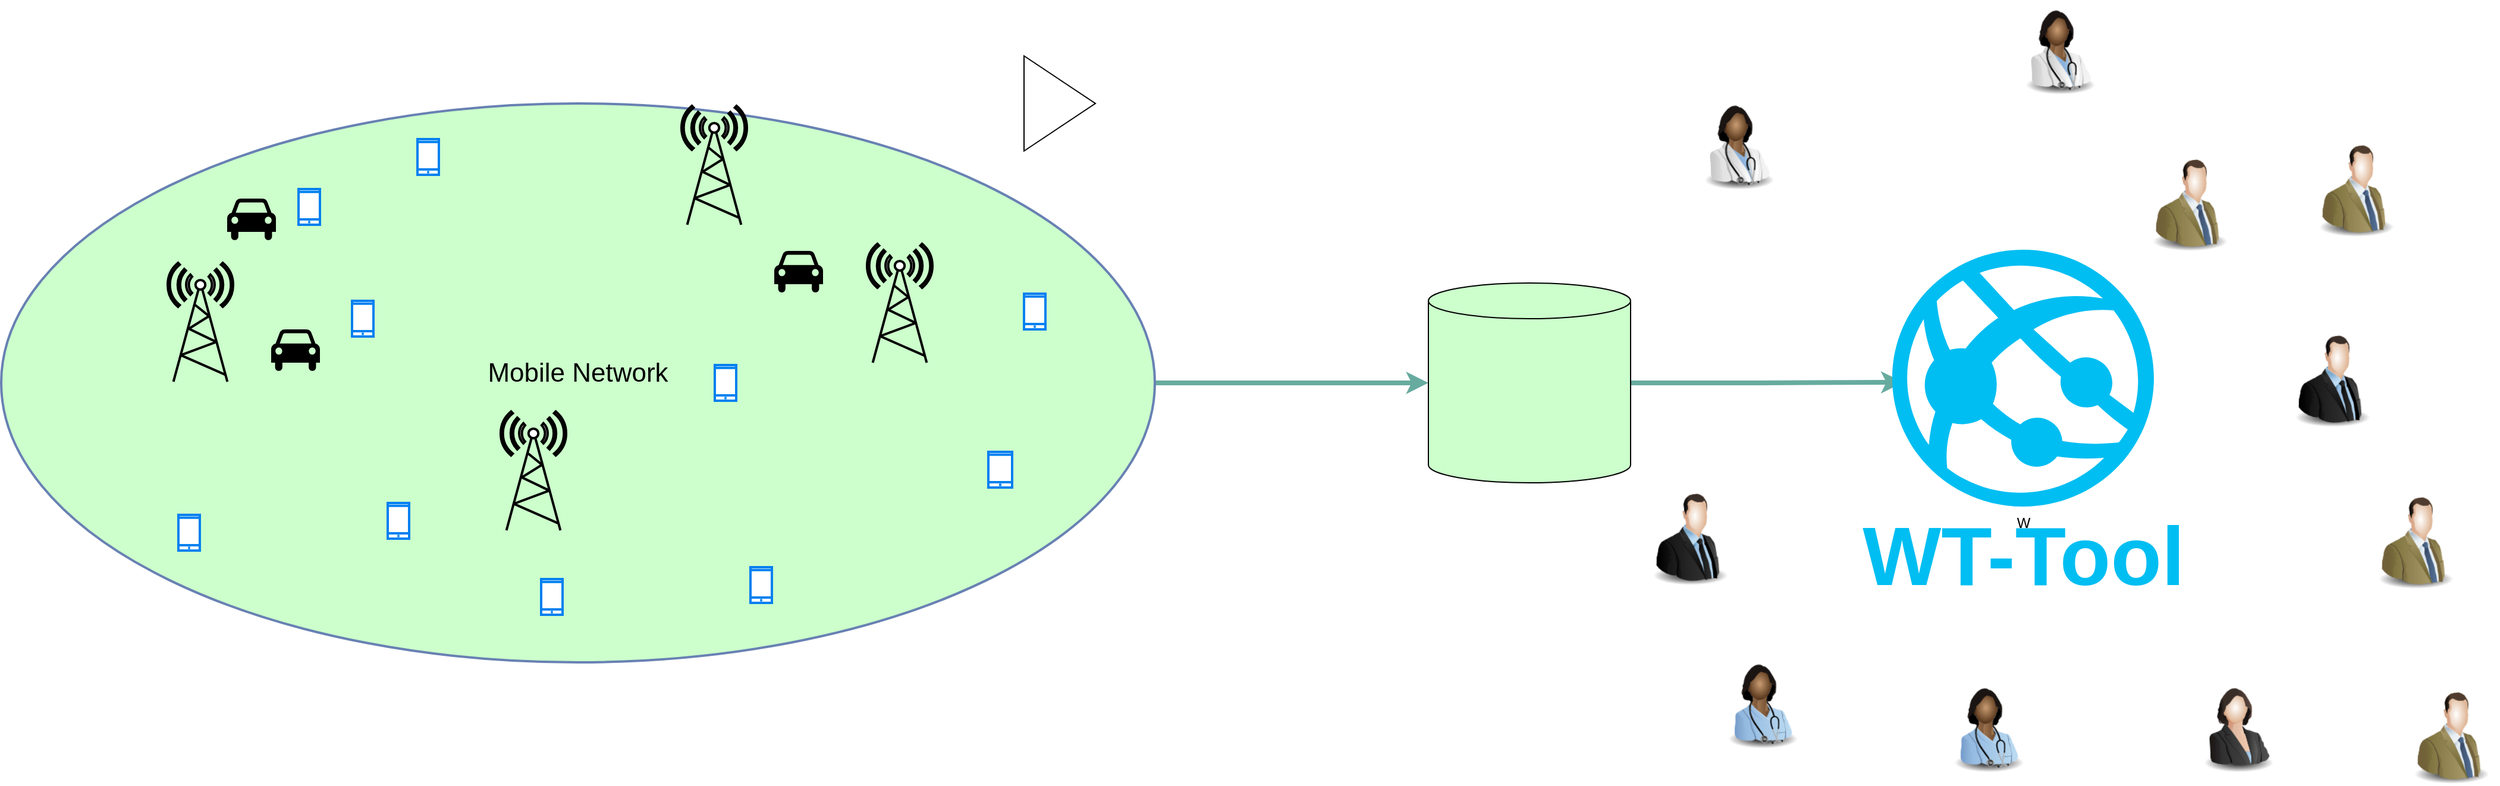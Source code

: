 <mxfile version="20.3.0" type="github">
  <diagram name="Page-1" id="80d4a630-b321-0f5e-ff81-c5a36ef4752d">
    <mxGraphModel dx="2632" dy="914" grid="1" gridSize="10" guides="1" tooltips="1" connect="1" arrows="1" fold="1" page="1" pageScale="1" pageWidth="1100" pageHeight="850" background="none" math="0" shadow="0">
      <root>
        <mxCell id="0" />
        <mxCell id="1" parent="0" />
        <mxCell id="GZACVESqMo_zAuzx1Ram-51" style="edgeStyle=orthogonalEdgeStyle;rounded=0;orthogonalLoop=1;jettySize=auto;html=1;fontSize=80;strokeWidth=4;strokeColor=#67AB9F;" edge="1" parent="1" source="5c82df7aa0dc6260-14" target="GZACVESqMo_zAuzx1Ram-33">
          <mxGeometry relative="1" as="geometry" />
        </mxCell>
        <mxCell id="5c82df7aa0dc6260-14" value="Mobile Network" style="ellipse;whiteSpace=wrap;html=1;rounded=1;shadow=0;comic=0;labelBackgroundColor=none;strokeColor=#6881B3;strokeWidth=2;fillColor=#CCFFCC;fontFamily=Helvetica;fontSize=22;fontColor=#000000;verticalAlign=middle;gradientColor=none;gradientDirection=north;spacingBottom=17;" parent="1" vertex="1">
          <mxGeometry x="-1050" y="117" width="970" height="470" as="geometry" />
        </mxCell>
        <mxCell id="5c82df7aa0dc6260-1" value="" style="fontColor=#0066CC;verticalAlign=top;verticalLabelPosition=bottom;labelPosition=center;align=center;html=1;fillColor=#FFFFFF;strokeColor=#000000;gradientColor=none;gradientDirection=north;strokeWidth=2;shape=mxgraph.networks.radio_tower;rounded=1;shadow=0;comic=0;labelBackgroundColor=none;" parent="1" vertex="1">
          <mxGeometry x="-322" y="235" width="55" height="100" as="geometry" />
        </mxCell>
        <mxCell id="5c82df7aa0dc6260-2" value="" style="fontColor=#0066CC;verticalAlign=top;verticalLabelPosition=bottom;labelPosition=center;align=center;html=1;fillColor=#FFFFFF;strokeColor=#000000;gradientColor=none;gradientDirection=north;strokeWidth=2;shape=mxgraph.networks.radio_tower;rounded=1;shadow=0;comic=0;labelBackgroundColor=none;" parent="1" vertex="1">
          <mxGeometry x="-478" y="119" width="55" height="100" as="geometry" />
        </mxCell>
        <mxCell id="5c82df7aa0dc6260-3" value="" style="fontColor=#0066CC;verticalAlign=top;verticalLabelPosition=bottom;labelPosition=center;align=center;html=1;fillColor=#FFFFFF;strokeColor=#000000;gradientColor=none;gradientDirection=north;strokeWidth=2;shape=mxgraph.networks.radio_tower;rounded=1;shadow=0;comic=0;labelBackgroundColor=none;" parent="1" vertex="1">
          <mxGeometry x="-910" y="251" width="55" height="100" as="geometry" />
        </mxCell>
        <mxCell id="5c82df7aa0dc6260-4" value="" style="fontColor=#0066CC;verticalAlign=top;verticalLabelPosition=bottom;labelPosition=center;align=center;html=1;fillColor=#FFFFFF;strokeColor=#000000;gradientColor=none;gradientDirection=north;strokeWidth=2;shape=mxgraph.networks.radio_tower;rounded=1;shadow=0;comic=0;labelBackgroundColor=none;" parent="1" vertex="1">
          <mxGeometry x="-630" y="376" width="55" height="100" as="geometry" />
        </mxCell>
        <mxCell id="5c82df7aa0dc6260-64" value="" style="shape=image;html=1;verticalAlign=top;verticalLabelPosition=bottom;labelBackgroundColor=#ffffff;imageAspect=0;aspect=fixed;image=https://cdn0.iconfinder.com/data/icons/fatcow/32x32/tree.png;rounded=1;shadow=0;comic=0;strokeColor=#6881B3;strokeWidth=2;fillColor=#CCFFCC;fontColor=#0066CC;" parent="1" vertex="1">
          <mxGeometry x="-575" y="226" width="32" height="32" as="geometry" />
        </mxCell>
        <mxCell id="5c82df7aa0dc6260-65" value="" style="shape=image;html=1;verticalAlign=top;verticalLabelPosition=bottom;labelBackgroundColor=#ffffff;imageAspect=0;aspect=fixed;image=https://cdn0.iconfinder.com/data/icons/fatcow/32x32/tree.png;rounded=1;shadow=0;comic=0;strokeColor=#6881B3;strokeWidth=2;fillColor=#CCFFCC;fontColor=#0066CC;" parent="1" vertex="1">
          <mxGeometry x="-670" y="219" width="32" height="32" as="geometry" />
        </mxCell>
        <mxCell id="5c82df7aa0dc6260-66" value="" style="shape=image;html=1;verticalAlign=top;verticalLabelPosition=bottom;labelBackgroundColor=#ffffff;imageAspect=0;aspect=fixed;image=https://cdn0.iconfinder.com/data/icons/fatcow/32x32/tree.png;rounded=1;shadow=0;comic=0;strokeColor=#6881B3;strokeWidth=2;fillColor=#CCFFCC;fontColor=#0066CC;" parent="1" vertex="1">
          <mxGeometry x="-660" y="229" width="32" height="32" as="geometry" />
        </mxCell>
        <mxCell id="5c82df7aa0dc6260-67" value="" style="shape=image;html=1;verticalAlign=top;verticalLabelPosition=bottom;labelBackgroundColor=#ffffff;imageAspect=0;aspect=fixed;image=https://cdn0.iconfinder.com/data/icons/fatcow/32x32/tree.png;rounded=1;shadow=0;comic=0;strokeColor=#6881B3;strokeWidth=2;fillColor=#CCFFCC;fontColor=#0066CC;" parent="1" vertex="1">
          <mxGeometry x="-628" y="251" width="32" height="32" as="geometry" />
        </mxCell>
        <mxCell id="5c82df7aa0dc6260-68" value="" style="shape=image;html=1;verticalAlign=top;verticalLabelPosition=bottom;labelBackgroundColor=#ffffff;imageAspect=0;aspect=fixed;image=https://cdn0.iconfinder.com/data/icons/fatcow/32x32/tree.png;rounded=1;shadow=0;comic=0;strokeColor=#6881B3;strokeWidth=2;fillColor=#CCFFCC;fontColor=#0066CC;" parent="1" vertex="1">
          <mxGeometry x="-820" y="407" width="32" height="32" as="geometry" />
        </mxCell>
        <mxCell id="5c82df7aa0dc6260-69" value="" style="shape=image;html=1;verticalAlign=top;verticalLabelPosition=bottom;labelBackgroundColor=#ffffff;imageAspect=0;aspect=fixed;image=https://cdn0.iconfinder.com/data/icons/fatcow/32x32/tree.png;rounded=1;shadow=0;comic=0;strokeColor=#6881B3;strokeWidth=2;fillColor=#CCFFCC;fontColor=#0066CC;" parent="1" vertex="1">
          <mxGeometry x="-770" y="383" width="32" height="32" as="geometry" />
        </mxCell>
        <mxCell id="5c82df7aa0dc6260-70" value="" style="shape=image;html=1;verticalAlign=top;verticalLabelPosition=bottom;labelBackgroundColor=#ffffff;imageAspect=0;aspect=fixed;image=https://cdn0.iconfinder.com/data/icons/fatcow/32x32/tree.png;rounded=1;shadow=0;comic=0;strokeColor=#6881B3;strokeWidth=2;fillColor=#CCFFCC;fontColor=#0066CC;" parent="1" vertex="1">
          <mxGeometry x="-786" y="410" width="32" height="32" as="geometry" />
        </mxCell>
        <mxCell id="5c82df7aa0dc6260-71" value="" style="shape=image;html=1;verticalAlign=top;verticalLabelPosition=bottom;labelBackgroundColor=#ffffff;imageAspect=0;aspect=fixed;image=https://cdn0.iconfinder.com/data/icons/fatcow/32x32/tree.png;rounded=1;shadow=0;comic=0;strokeColor=#6881B3;strokeWidth=2;fillColor=#CCFFCC;fontColor=#0066CC;" parent="1" vertex="1">
          <mxGeometry x="-754" y="401" width="32" height="32" as="geometry" />
        </mxCell>
        <mxCell id="5c82df7aa0dc6260-72" value="" style="shape=image;html=1;verticalAlign=top;verticalLabelPosition=bottom;labelBackgroundColor=#ffffff;imageAspect=0;aspect=fixed;image=https://cdn0.iconfinder.com/data/icons/fatcow/32x32/tree.png;rounded=1;shadow=0;comic=0;strokeColor=#6881B3;strokeWidth=2;fillColor=#CCFFCC;fontColor=#0066CC;" parent="1" vertex="1">
          <mxGeometry x="-327" y="357" width="32" height="32" as="geometry" />
        </mxCell>
        <mxCell id="5c82df7aa0dc6260-73" value="" style="shape=image;html=1;verticalAlign=top;verticalLabelPosition=bottom;labelBackgroundColor=#ffffff;imageAspect=0;aspect=fixed;image=https://cdn0.iconfinder.com/data/icons/fatcow/32x32/tree.png;rounded=1;shadow=0;comic=0;strokeColor=#6881B3;strokeWidth=2;fillColor=#CCFFCC;fontColor=#0066CC;" parent="1" vertex="1">
          <mxGeometry x="-343" y="369" width="32" height="32" as="geometry" />
        </mxCell>
        <mxCell id="5c82df7aa0dc6260-74" value="" style="shape=image;html=1;verticalAlign=top;verticalLabelPosition=bottom;labelBackgroundColor=#ffffff;imageAspect=0;aspect=fixed;image=https://cdn0.iconfinder.com/data/icons/fatcow/32x32/tree.png;rounded=1;shadow=0;comic=0;strokeColor=#6881B3;strokeWidth=2;fillColor=#CCFFCC;fontColor=#0066CC;" parent="1" vertex="1">
          <mxGeometry x="-372" y="341" width="32" height="32" as="geometry" />
        </mxCell>
        <mxCell id="5c82df7aa0dc6260-75" value="" style="shape=image;html=1;verticalAlign=top;verticalLabelPosition=bottom;labelBackgroundColor=#ffffff;imageAspect=0;aspect=fixed;image=https://cdn0.iconfinder.com/data/icons/fatcow/32x32/tree.png;rounded=1;shadow=0;comic=0;strokeColor=#6881B3;strokeWidth=2;fillColor=#CCFFCC;fontColor=#0066CC;" parent="1" vertex="1">
          <mxGeometry x="-510" y="415" width="32" height="32" as="geometry" />
        </mxCell>
        <mxCell id="5c82df7aa0dc6260-76" value="" style="shape=image;html=1;verticalAlign=top;verticalLabelPosition=bottom;labelBackgroundColor=#ffffff;imageAspect=0;aspect=fixed;image=https://cdn0.iconfinder.com/data/icons/fatcow/32x32/tree.png;rounded=1;shadow=0;comic=0;strokeColor=#6881B3;strokeWidth=2;fillColor=#CCFFCC;fontColor=#0066CC;" parent="1" vertex="1">
          <mxGeometry x="-526" y="425" width="32" height="32" as="geometry" />
        </mxCell>
        <mxCell id="GZACVESqMo_zAuzx1Ram-3" value="" style="html=1;verticalLabelPosition=bottom;align=center;labelBackgroundColor=#ffffff;verticalAlign=top;strokeWidth=2;strokeColor=#0080F0;shadow=0;dashed=0;shape=mxgraph.ios7.icons.smartphone;" vertex="1" parent="1">
          <mxGeometry x="-420" y="507" width="18" height="30" as="geometry" />
        </mxCell>
        <mxCell id="GZACVESqMo_zAuzx1Ram-4" value="" style="html=1;verticalLabelPosition=bottom;align=center;labelBackgroundColor=#ffffff;verticalAlign=top;strokeWidth=2;strokeColor=#0080F0;shadow=0;dashed=0;shape=mxgraph.ios7.icons.smartphone;" vertex="1" parent="1">
          <mxGeometry x="-450" y="337" width="18" height="30" as="geometry" />
        </mxCell>
        <mxCell id="GZACVESqMo_zAuzx1Ram-5" value="" style="html=1;verticalLabelPosition=bottom;align=center;labelBackgroundColor=#ffffff;verticalAlign=top;strokeWidth=2;strokeColor=#0080F0;shadow=0;dashed=0;shape=mxgraph.ios7.icons.smartphone;" vertex="1" parent="1">
          <mxGeometry x="-596" y="517" width="18" height="30" as="geometry" />
        </mxCell>
        <mxCell id="GZACVESqMo_zAuzx1Ram-6" value="" style="html=1;verticalLabelPosition=bottom;align=center;labelBackgroundColor=#ffffff;verticalAlign=top;strokeWidth=2;strokeColor=#0080F0;shadow=0;dashed=0;shape=mxgraph.ios7.icons.smartphone;" vertex="1" parent="1">
          <mxGeometry x="-725" y="453" width="18" height="30" as="geometry" />
        </mxCell>
        <mxCell id="GZACVESqMo_zAuzx1Ram-7" value="" style="html=1;verticalLabelPosition=bottom;align=center;labelBackgroundColor=#ffffff;verticalAlign=top;strokeWidth=2;strokeColor=#0080F0;shadow=0;dashed=0;shape=mxgraph.ios7.icons.smartphone;" vertex="1" parent="1">
          <mxGeometry x="-755" y="283" width="18" height="30" as="geometry" />
        </mxCell>
        <mxCell id="GZACVESqMo_zAuzx1Ram-8" value="" style="html=1;verticalLabelPosition=bottom;align=center;labelBackgroundColor=#ffffff;verticalAlign=top;strokeWidth=2;strokeColor=#0080F0;shadow=0;dashed=0;shape=mxgraph.ios7.icons.smartphone;" vertex="1" parent="1">
          <mxGeometry x="-901" y="463" width="18" height="30" as="geometry" />
        </mxCell>
        <mxCell id="GZACVESqMo_zAuzx1Ram-9" value="" style="html=1;verticalLabelPosition=bottom;align=center;labelBackgroundColor=#ffffff;verticalAlign=top;strokeWidth=2;strokeColor=#0080F0;shadow=0;dashed=0;shape=mxgraph.ios7.icons.smartphone;" vertex="1" parent="1">
          <mxGeometry x="-700" y="147" width="18" height="30" as="geometry" />
        </mxCell>
        <mxCell id="GZACVESqMo_zAuzx1Ram-10" value="" style="html=1;verticalLabelPosition=bottom;align=center;labelBackgroundColor=#ffffff;verticalAlign=top;strokeWidth=2;strokeColor=#0080F0;shadow=0;dashed=0;shape=mxgraph.ios7.icons.smartphone;" vertex="1" parent="1">
          <mxGeometry x="-800" y="189" width="18" height="30" as="geometry" />
        </mxCell>
        <mxCell id="GZACVESqMo_zAuzx1Ram-11" value="" style="html=1;verticalLabelPosition=bottom;align=center;labelBackgroundColor=#ffffff;verticalAlign=top;strokeWidth=2;strokeColor=#0080F0;shadow=0;dashed=0;shape=mxgraph.ios7.icons.smartphone;" vertex="1" parent="1">
          <mxGeometry x="-220" y="410" width="20" height="30" as="geometry" />
        </mxCell>
        <mxCell id="GZACVESqMo_zAuzx1Ram-12" value="" style="html=1;verticalLabelPosition=bottom;align=center;labelBackgroundColor=#ffffff;verticalAlign=top;strokeWidth=2;strokeColor=#0080F0;shadow=0;dashed=0;shape=mxgraph.ios7.icons.smartphone;" vertex="1" parent="1">
          <mxGeometry x="-190" y="277" width="18" height="30" as="geometry" />
        </mxCell>
        <mxCell id="GZACVESqMo_zAuzx1Ram-13" value="" style="shape=image;html=1;verticalAlign=top;verticalLabelPosition=bottom;labelBackgroundColor=#ffffff;imageAspect=0;aspect=fixed;image=https://cdn2.iconfinder.com/data/icons/crystalproject/128x128/apps/daemons.png" vertex="1" parent="1">
          <mxGeometry x="-351" y="439" width="80" height="80" as="geometry" />
        </mxCell>
        <mxCell id="GZACVESqMo_zAuzx1Ram-14" value="" style="shape=image;html=1;verticalAlign=top;verticalLabelPosition=bottom;labelBackgroundColor=#ffffff;imageAspect=0;aspect=fixed;image=https://cdn2.iconfinder.com/data/icons/crystalproject/128x128/apps/daemons.png" vertex="1" parent="1">
          <mxGeometry x="-1010" y="382" width="80" height="80" as="geometry" />
        </mxCell>
        <mxCell id="GZACVESqMo_zAuzx1Ram-15" value="" style="shape=image;html=1;verticalAlign=top;verticalLabelPosition=bottom;labelBackgroundColor=#ffffff;imageAspect=0;aspect=fixed;image=https://cdn2.iconfinder.com/data/icons/crystalproject/128x128/apps/daemons.png" vertex="1" parent="1">
          <mxGeometry x="-623" y="129" width="80" height="80" as="geometry" />
        </mxCell>
        <mxCell id="GZACVESqMo_zAuzx1Ram-20" value="" style="shape=mxgraph.signs.transportation.car_4;html=1;pointerEvents=1;fillColor=#000000;strokeColor=none;verticalLabelPosition=bottom;verticalAlign=top;align=center;" vertex="1" parent="1">
          <mxGeometry x="-860" y="197" width="41" height="36" as="geometry" />
        </mxCell>
        <mxCell id="GZACVESqMo_zAuzx1Ram-21" value="" style="shape=mxgraph.signs.transportation.car_4;html=1;pointerEvents=1;fillColor=#000000;strokeColor=none;verticalLabelPosition=bottom;verticalAlign=top;align=center;" vertex="1" parent="1">
          <mxGeometry x="-823" y="307" width="41" height="36" as="geometry" />
        </mxCell>
        <mxCell id="GZACVESqMo_zAuzx1Ram-23" value="" style="shape=mxgraph.signs.transportation.car_4;html=1;pointerEvents=1;fillColor=#000000;strokeColor=none;verticalLabelPosition=bottom;verticalAlign=top;align=center;" vertex="1" parent="1">
          <mxGeometry x="-400" y="241" width="41" height="36" as="geometry" />
        </mxCell>
        <mxCell id="GZACVESqMo_zAuzx1Ram-31" value="" style="triangle;whiteSpace=wrap;html=1;" vertex="1" parent="1">
          <mxGeometry x="-190" y="77" width="60" height="80" as="geometry" />
        </mxCell>
        <mxCell id="GZACVESqMo_zAuzx1Ram-50" style="edgeStyle=orthogonalEdgeStyle;rounded=0;orthogonalLoop=1;jettySize=auto;html=1;entryX=0.042;entryY=0.516;entryDx=0;entryDy=0;entryPerimeter=0;fontSize=80;strokeWidth=4;strokeColor=#67AB9F;" edge="1" parent="1" source="GZACVESqMo_zAuzx1Ram-33" target="GZACVESqMo_zAuzx1Ram-47">
          <mxGeometry relative="1" as="geometry">
            <mxPoint x="534.44" y="341.172" as="targetPoint" />
          </mxGeometry>
        </mxCell>
        <mxCell id="GZACVESqMo_zAuzx1Ram-33" value="" style="shape=cylinder3;whiteSpace=wrap;html=1;boundedLbl=1;backgroundOutline=1;size=15;fillColor=#CCFFCC;" vertex="1" parent="1">
          <mxGeometry x="150" y="268" width="170" height="168" as="geometry" />
        </mxCell>
        <mxCell id="GZACVESqMo_zAuzx1Ram-35" value="" style="image;html=1;image=img/lib/clip_art/people/Suit_Man_Green_128x128.png" vertex="1" parent="1">
          <mxGeometry x="970" y="610" width="80" height="80" as="geometry" />
        </mxCell>
        <mxCell id="GZACVESqMo_zAuzx1Ram-36" value="" style="image;html=1;image=img/lib/clip_art/people/Suit_Man_Green_128x128.png" vertex="1" parent="1">
          <mxGeometry x="750" y="162" width="80" height="80" as="geometry" />
        </mxCell>
        <mxCell id="GZACVESqMo_zAuzx1Ram-37" value="" style="image;html=1;image=img/lib/clip_art/people/Suit_Man_128x128.png" vertex="1" parent="1">
          <mxGeometry x="330" y="443" width="80" height="80" as="geometry" />
        </mxCell>
        <mxCell id="GZACVESqMo_zAuzx1Ram-38" value="" style="image;html=1;image=img/lib/clip_art/people/Suit_Man_128x128.png" vertex="1" parent="1">
          <mxGeometry x="870" y="310" width="80" height="80" as="geometry" />
        </mxCell>
        <mxCell id="GZACVESqMo_zAuzx1Ram-39" value="" style="image;html=1;image=img/lib/clip_art/people/Suit_Man_Green_128x128.png" vertex="1" parent="1">
          <mxGeometry x="890" y="150" width="80" height="80" as="geometry" />
        </mxCell>
        <mxCell id="GZACVESqMo_zAuzx1Ram-40" value="" style="image;html=1;image=img/lib/clip_art/people/Suit_Man_Green_128x128.png" vertex="1" parent="1">
          <mxGeometry x="940" y="446" width="80" height="80" as="geometry" />
        </mxCell>
        <mxCell id="GZACVESqMo_zAuzx1Ram-41" value="" style="image;html=1;image=img/lib/clip_art/people/Suit_Woman_128x128.png" vertex="1" parent="1">
          <mxGeometry x="790" y="600" width="80" height="80" as="geometry" />
        </mxCell>
        <mxCell id="GZACVESqMo_zAuzx1Ram-42" value="" style="image;html=1;image=img/lib/clip_art/people/Nurse_Woman_Black_128x128.png" vertex="1" parent="1">
          <mxGeometry x="580" y="600" width="80" height="80" as="geometry" />
        </mxCell>
        <mxCell id="GZACVESqMo_zAuzx1Ram-43" value="" style="image;html=1;image=img/lib/clip_art/people/Nurse_Woman_Black_128x128.png" vertex="1" parent="1">
          <mxGeometry x="390" y="580" width="80" height="80" as="geometry" />
        </mxCell>
        <mxCell id="GZACVESqMo_zAuzx1Ram-44" value="" style="image;html=1;image=img/lib/clip_art/people/Doctor_Woman_Black_128x128.png" vertex="1" parent="1">
          <mxGeometry x="370" y="110" width="80" height="80" as="geometry" />
        </mxCell>
        <mxCell id="GZACVESqMo_zAuzx1Ram-45" value="" style="image;html=1;image=img/lib/clip_art/people/Doctor_Woman_Black_128x128.png" vertex="1" parent="1">
          <mxGeometry x="640" y="30" width="80" height="80" as="geometry" />
        </mxCell>
        <mxCell id="GZACVESqMo_zAuzx1Ram-47" value="W" style="verticalLabelPosition=bottom;html=1;verticalAlign=top;align=center;strokeColor=none;fillColor=#00BEF2;shape=mxgraph.azure.azure_website;pointerEvents=1;" vertex="1" parent="1">
          <mxGeometry x="540" y="240" width="220" height="216" as="geometry" />
        </mxCell>
        <mxCell id="GZACVESqMo_zAuzx1Ram-53" value="WT-Tool" style="text;strokeColor=none;fillColor=none;html=1;fontSize=70;fontStyle=1;verticalAlign=middle;align=center;fontColor=#00BEF2;" vertex="1" parent="1">
          <mxGeometry x="600" y="477" width="100" height="40" as="geometry" />
        </mxCell>
      </root>
    </mxGraphModel>
  </diagram>
</mxfile>
